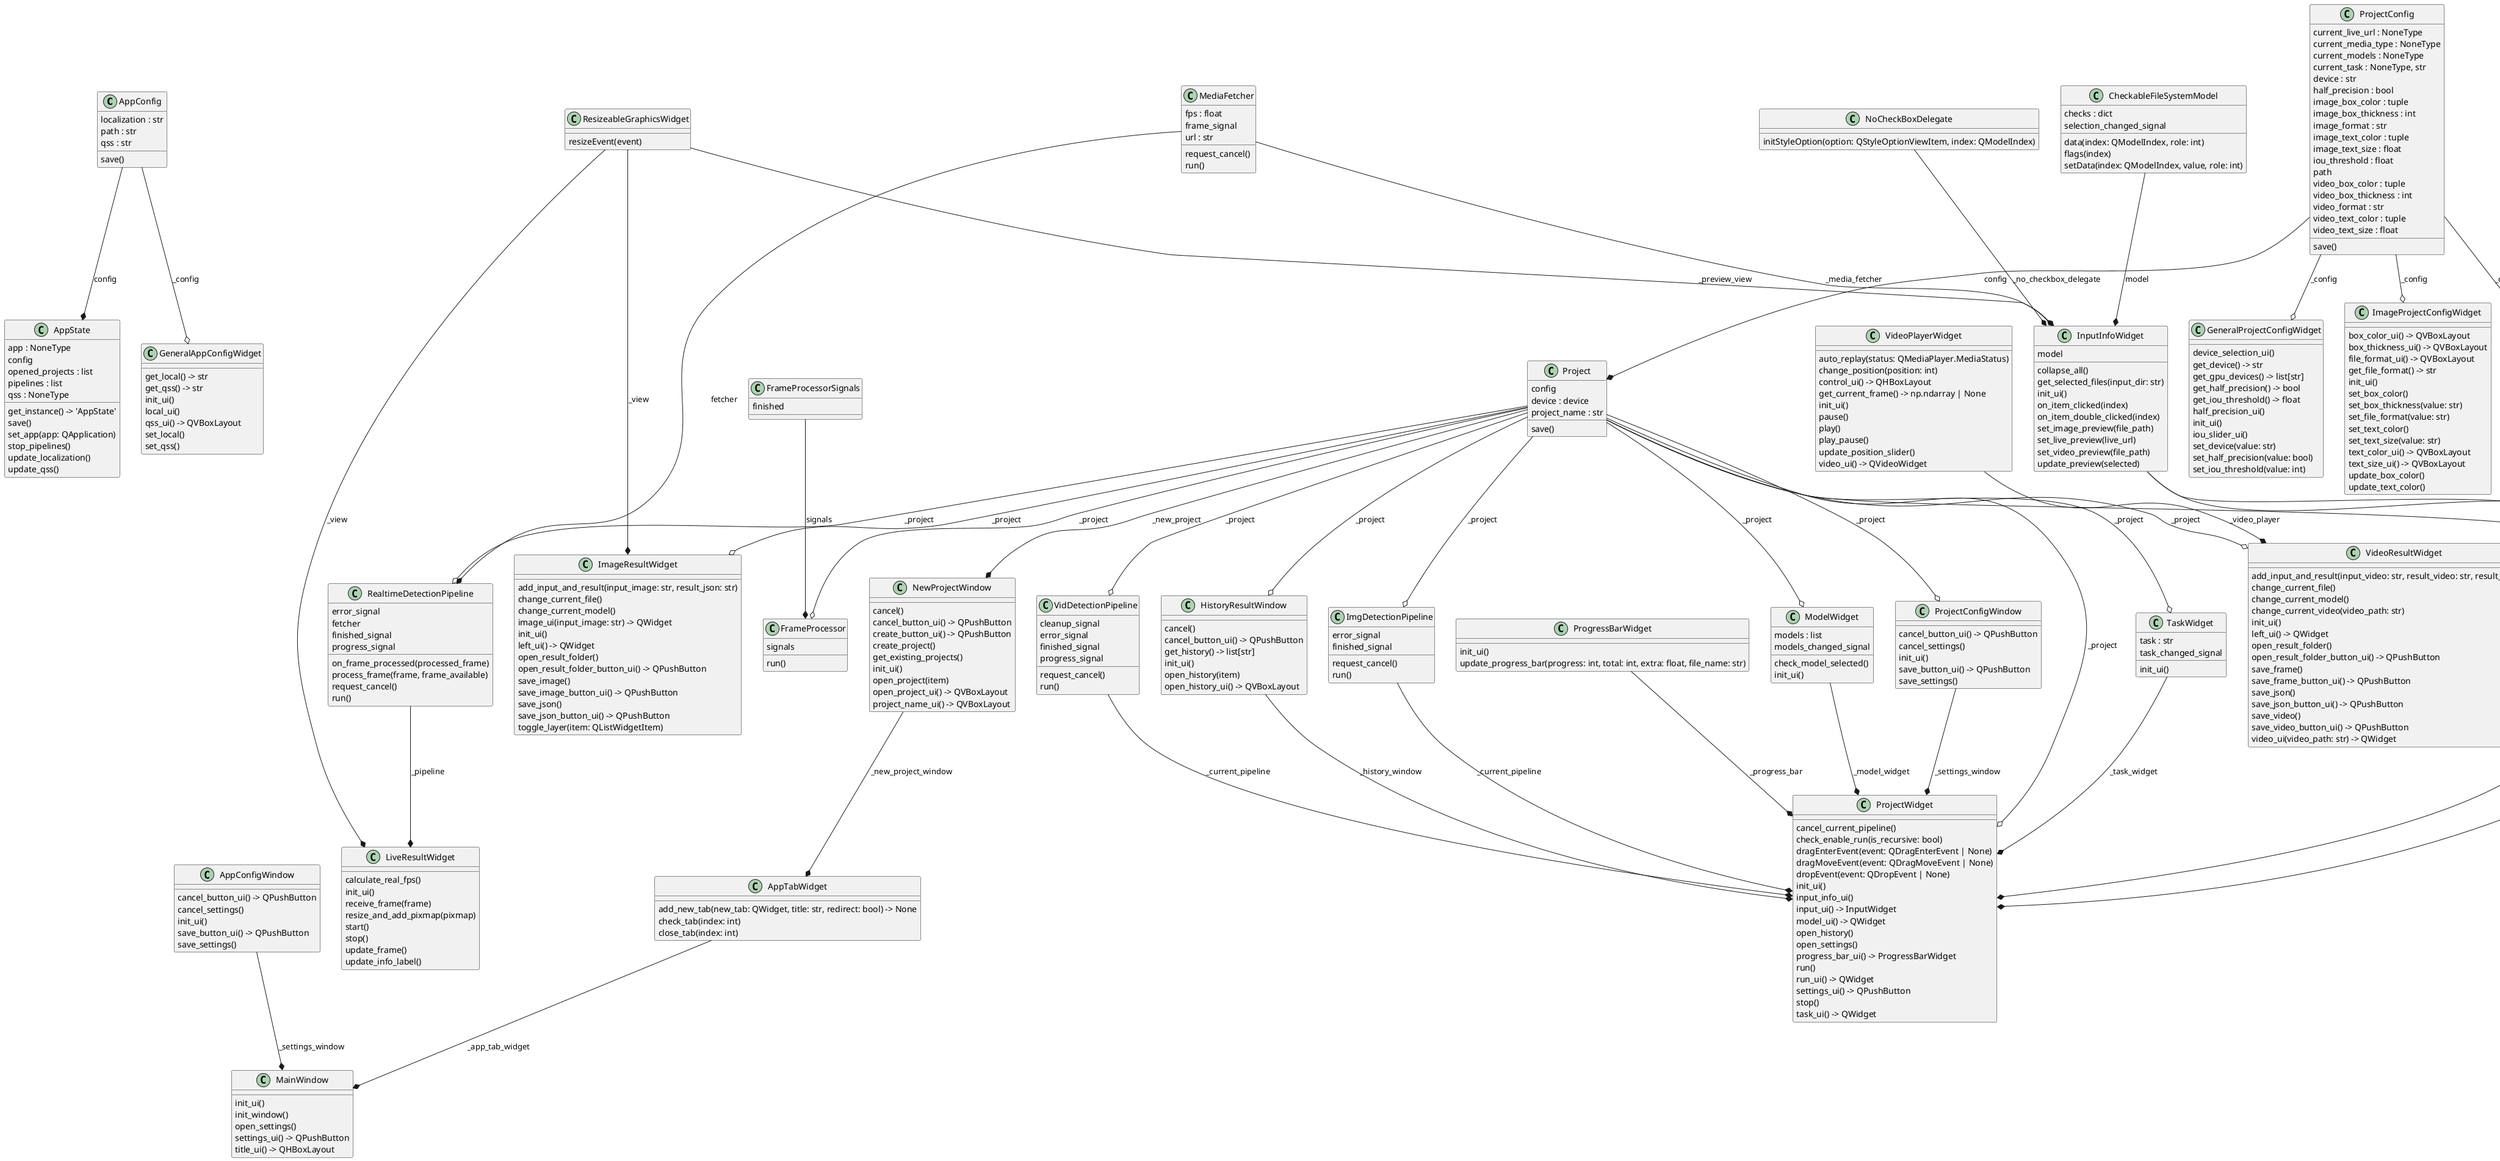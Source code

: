 @startuml classes_diagramme
set namespaceSeparator none
class "AppConfig" as models.app_config.AppConfig {
  localization : str
  path : str
  qss : str
  save()
}
class "AppConfigWindow" as views.app_config_window.AppConfigWindow {
  cancel_button_ui() -> QPushButton
  cancel_settings()
  init_ui()
  save_button_ui() -> QPushButton
  save_settings()
}
class "AppState" as models.app_state.AppState {
  app : NoneType
  config
  opened_projects : list
  pipelines : list
  qss : NoneType
  get_instance() -> 'AppState'
  save()
  set_app(app: QApplication)
  stop_pipelines()
  update_localization()
  update_qss()
}
class "AppTabWidget" as views.app_tab_widget.AppTabWidget {
  add_new_tab(new_tab: QWidget, title: str, redirect: bool) -> None
  check_tab(index: int)
  close_tab(index: int)
}
class "CheckableFileSystemModel" as views.input_info_widget.CheckableFileSystemModel {
  checks : dict
  selection_changed_signal
  data(index: QModelIndex, role: int)
  flags(index)
  setData(index: QModelIndex, value, role: int)
}
class "FrameProcessor" as pipeline.realtime_detection.FrameProcessor {
  signals
  run()
}
class "FrameProcessorSignals" as pipeline.realtime_detection.FrameProcessorSignals {
  finished
}
class "GeneralAppConfigWidget" as views.general_app_config_widget.GeneralAppConfigWidget {
  get_local() -> str
  get_qss() -> str
  init_ui()
  local_ui()
  qss_ui() -> QVBoxLayout
  set_local()
  set_qss()
}
class "GeneralProjectConfigWidget" as views.general_project_config_widget.GeneralProjectConfigWidget {
  device_selection_ui()
  get_device() -> str
  get_gpu_devices() -> list[str]
  get_half_precision() -> bool
  get_iou_threshold() -> float
  half_precision_ui()
  init_ui()
  iou_slider_ui()
  set_device(value: str)
  set_half_precision(value: bool)
  set_iou_threshold(value: int)
}
class "HistoryResultWindow" as views.history_result_window.HistoryResultWindow {
  cancel()
  cancel_button_ui() -> QPushButton
  get_history() -> list[str]
  init_ui()
  open_history(item)
  open_history_ui() -> QVBoxLayout
}
class "ImageProjectConfigWidget" as views.image_project_config_widget.ImageProjectConfigWidget {
  box_color_ui() -> QVBoxLayout
  box_thickness_ui() -> QVBoxLayout
  file_format_ui() -> QVBoxLayout
  get_file_format() -> str
  init_ui()
  set_box_color()
  set_box_thickness(value: str)
  set_file_format(value: str)
  set_text_color()
  set_text_size(value: str)
  text_color_ui() -> QVBoxLayout
  text_size_ui() -> QVBoxLayout
  update_box_color()
  update_text_color()
}
class "ImageResultWidget" as views.image_result_widget.ImageResultWidget {
  add_input_and_result(input_image: str, result_json: str)
  change_current_file()
  change_current_model()
  image_ui(input_image: str) -> QWidget
  init_ui()
  left_ui() -> QWidget
  open_result_folder()
  open_result_folder_button_ui() -> QPushButton
  save_image()
  save_image_button_ui() -> QPushButton
  save_json()
  save_json_button_ui() -> QPushButton
  toggle_layer(item: QListWidgetItem)
}
class "ImgDetectionPipeline" as pipeline.img_detection.ImgDetectionPipeline {
  error_signal
  finished_signal
  request_cancel()
  run()
}
class "InputInfoWidget" as views.input_info_widget.InputInfoWidget {
  model
  collapse_all()
  get_selected_files(input_dir: str)
  init_ui()
  on_item_clicked(index)
  on_item_double_clicked(index)
  set_image_preview(file_path)
  set_live_preview(live_url)
  set_video_preview(file_path)
  update_preview(selected)
}
class "InputWidget" as views.input_widget.InputWidget {
  input_changed_signal
  live_url : str
  media_type : str
  init_ui()
  open_files(_, file_paths: list[str])
}
class "LiveResultWidget" as views.live_result_widget.LiveResultWidget {
  calculate_real_fps()
  init_ui()
  receive_frame(frame)
  resize_and_add_pixmap(pixmap)
  start()
  stop()
  update_frame()
  update_info_label()
}
class "MainWindow" as views.main_window.MainWindow {
  init_ui()
  init_window()
  open_settings()
  settings_ui() -> QPushButton
  title_ui() -> QHBoxLayout
}
class "MediaFetcher" as utils.media_fetcher.MediaFetcher {
  fps : float
  frame_signal
  url : str
  request_cancel()
  run()
}
class "ModelWidget" as views.model_widget.ModelWidget {
  models : list
  models_changed_signal
  check_model_selected()
  init_ui()
}
class "NewProjectWindow" as views.new_project_window.NewProjectWindow {
  cancel()
  cancel_button_ui() -> QPushButton
  create_button_ui() -> QPushButton
  create_project()
  get_existing_projects()
  init_ui()
  open_project(item)
  open_project_ui() -> QVBoxLayout
  project_name_ui() -> QVBoxLayout
}
class "NoCheckBoxDelegate" as views.input_info_widget.NoCheckBoxDelegate {
  initStyleOption(option: QStyleOptionViewItem, index: QModelIndex)
}
class "OtherSourceWindow" as views.other_source_window.OtherSourceWindow {
  btn_layout() -> QHBoxLayout
  cancel_button_ui() -> QPushButton
  check_button_ui() -> QPushButton
  check_url()
  format_ui() -> QVBoxLayout
  init_ui()
  ok()
  ok_button_ui() -> QPushButton
  url_input_ui() -> QVBoxLayout
}
class "ProgressBarWidget" as views.progress_bar_widget.ProgressBarWidget {
  init_ui()
  update_progress_bar(progress: int, total: int, extra: float, file_name: str)
}
class "Project" as models.project.Project {
  config
  device : device
  project_name : str
  save()
}
class "ProjectConfig" as models.project_config.ProjectConfig {
  current_live_url : NoneType
  current_media_type : NoneType
  current_models : NoneType
  current_task : NoneType, str
  device : str
  half_precision : bool
  image_box_color : tuple
  image_box_thickness : int
  image_format : str
  image_text_color : tuple
  image_text_size : float
  iou_threshold : float
  path
  video_box_color : tuple
  video_box_thickness : int
  video_format : str
  video_text_color : tuple
  video_text_size : float
  save()
}
class "ProjectConfigWindow" as views.project_config_window.ProjectConfigWindow {
  cancel_button_ui() -> QPushButton
  cancel_settings()
  init_ui()
  save_button_ui() -> QPushButton
  save_settings()
}
class "ProjectWidget" as views.project_widget.ProjectWidget {
  cancel_current_pipeline()
  check_enable_run(is_recursive: bool)
  dragEnterEvent(event: QDragEnterEvent | None)
  dragMoveEvent(event: QDragMoveEvent | None)
  dropEvent(event: QDropEvent | None)
  init_ui()
  input_info_ui()
  input_ui() -> InputWidget
  model_ui() -> QWidget
  open_history()
  open_settings()
  progress_bar_ui() -> ProgressBarWidget
  run()
  run_ui() -> QWidget
  settings_ui() -> QPushButton
  stop()
  task_ui() -> QWidget
}
class "RealtimeDetectionPipeline" as pipeline.realtime_detection.RealtimeDetectionPipeline {
  error_signal
  fetcher
  finished_signal
  progress_signal
  on_frame_processed(processed_frame)
  process_frame(frame, frame_available)
  request_cancel()
  run()
}
class "ResizeableGraphicsWidget" as views.resizeable_graphics_widget.ResizeableGraphicsWidget {
  resizeEvent(event)
}
class "TaskWidget" as views.task_widget.TaskWidget {
  task : str
  task_changed_signal
  init_ui()
}
class "VidDetectionPipeline" as pipeline.vid_detection.VidDetectionPipeline {
  cleanup_signal
  error_signal
  finished_signal
  progress_signal
  request_cancel()
  run()
}
class "VideoPlayerWidget" as views.video_player_widget.VideoPlayerWidget {
  auto_replay(status: QMediaPlayer.MediaStatus)
  change_position(position: int)
  control_ui() -> QHBoxLayout
  get_current_frame() -> np.ndarray | None
  init_ui()
  pause()
  play()
  play_pause()
  update_position_slider()
  video_ui() -> QVideoWidget
}
class "VideoProjectConfigWidget" as views.video_project_config_widget.VideoProjectConfigWidget {
  box_color_ui() -> QVBoxLayout
  box_thickness_ui() -> QVBoxLayout
  file_format_ui() -> QVBoxLayout
  get_video_format() -> str
  init_ui()
  set_box_color()
  set_box_thickness(value: str)
  set_text_color()
  set_text_size(value: str)
  set_video_format(value: str)
  text_color_ui() -> QVBoxLayout
  text_size_ui() -> QVBoxLayout
  update_box_color()
  update_text_color()
}
class "VideoResultWidget" as views.video_result_widget.VideoResultWidget {
  add_input_and_result(input_video: str, result_video: str, result_json: str)
  change_current_file()
  change_current_model()
  change_current_video(video_path: str)
  init_ui()
  left_ui() -> QWidget
  open_result_folder()
  open_result_folder_button_ui() -> QPushButton
  save_frame()
  save_frame_button_ui() -> QPushButton
  save_json()
  save_json_button_ui() -> QPushButton
  save_video()
  save_video_button_ui() -> QPushButton
  video_ui(video_path: str) -> QWidget
}
models.app_config.AppConfig --* models.app_state.AppState : config
models.project.Project --* views.new_project_window.NewProjectWindow : _new_project
models.project_config.ProjectConfig --* models.project.Project : config
pipeline.img_detection.ImgDetectionPipeline --* views.project_widget.ProjectWidget : _current_pipeline
pipeline.realtime_detection.FrameProcessorSignals --* pipeline.realtime_detection.FrameProcessor : signals
pipeline.realtime_detection.RealtimeDetectionPipeline --* views.live_result_widget.LiveResultWidget : _pipeline
pipeline.vid_detection.VidDetectionPipeline --* views.project_widget.ProjectWidget : _current_pipeline
utils.media_fetcher.MediaFetcher --* pipeline.realtime_detection.RealtimeDetectionPipeline : fetcher
utils.media_fetcher.MediaFetcher --* views.input_info_widget.InputInfoWidget : _media_fetcher
views.app_config_window.AppConfigWindow --* views.main_window.MainWindow : _settings_window
views.app_tab_widget.AppTabWidget --* views.main_window.MainWindow : _app_tab_widget
views.history_result_window.HistoryResultWindow --* views.project_widget.ProjectWidget : _history_window
views.input_info_widget.CheckableFileSystemModel --* views.input_info_widget.InputInfoWidget : model
views.input_info_widget.InputInfoWidget --* views.project_widget.ProjectWidget : _input_info
views.input_info_widget.NoCheckBoxDelegate --* views.input_info_widget.InputInfoWidget : _no_checkbox_delegate
views.input_widget.InputWidget --* views.project_widget.ProjectWidget : _input_widget
views.model_widget.ModelWidget --* views.project_widget.ProjectWidget : _model_widget
views.new_project_window.NewProjectWindow --* views.app_tab_widget.AppTabWidget : _new_project_window
views.other_source_window.OtherSourceWindow --* views.input_widget.InputWidget : _other_source_window
views.progress_bar_widget.ProgressBarWidget --* views.project_widget.ProjectWidget : _progress_bar
views.project_config_window.ProjectConfigWindow --* views.project_widget.ProjectWidget : _settings_window
views.resizeable_graphics_widget.ResizeableGraphicsWidget --* views.image_result_widget.ImageResultWidget : _view
views.resizeable_graphics_widget.ResizeableGraphicsWidget --* views.input_info_widget.InputInfoWidget : _preview_view
views.resizeable_graphics_widget.ResizeableGraphicsWidget --* views.live_result_widget.LiveResultWidget : _view
views.task_widget.TaskWidget --* views.project_widget.ProjectWidget : _task_widget
views.video_player_widget.VideoPlayerWidget --* views.video_result_widget.VideoResultWidget : _video_player
models.app_config.AppConfig --o views.general_app_config_widget.GeneralAppConfigWidget : _config
models.project.Project --o pipeline.img_detection.ImgDetectionPipeline : _project
models.project.Project --o pipeline.realtime_detection.FrameProcessor : _project
models.project.Project --o pipeline.realtime_detection.RealtimeDetectionPipeline : _project
models.project.Project --o pipeline.vid_detection.VidDetectionPipeline : _project
models.project.Project --o views.history_result_window.HistoryResultWindow : _project
models.project.Project --o views.image_result_widget.ImageResultWidget : _project
models.project.Project --o views.input_widget.InputWidget : _project
models.project.Project --o views.model_widget.ModelWidget : _project
models.project.Project --o views.project_config_window.ProjectConfigWindow : _project
models.project.Project --o views.project_widget.ProjectWidget : _project
models.project.Project --o views.task_widget.TaskWidget : _project
models.project.Project --o views.video_result_widget.VideoResultWidget : _project
models.project_config.ProjectConfig --o views.general_project_config_widget.GeneralProjectConfigWidget : _config
models.project_config.ProjectConfig --o views.image_project_config_widget.ImageProjectConfigWidget : _config
models.project_config.ProjectConfig --o views.video_project_config_widget.VideoProjectConfigWidget : _config
views.input_info_widget.InputInfoWidget --o views.input_widget.InputWidget : _input_info
@enduml
